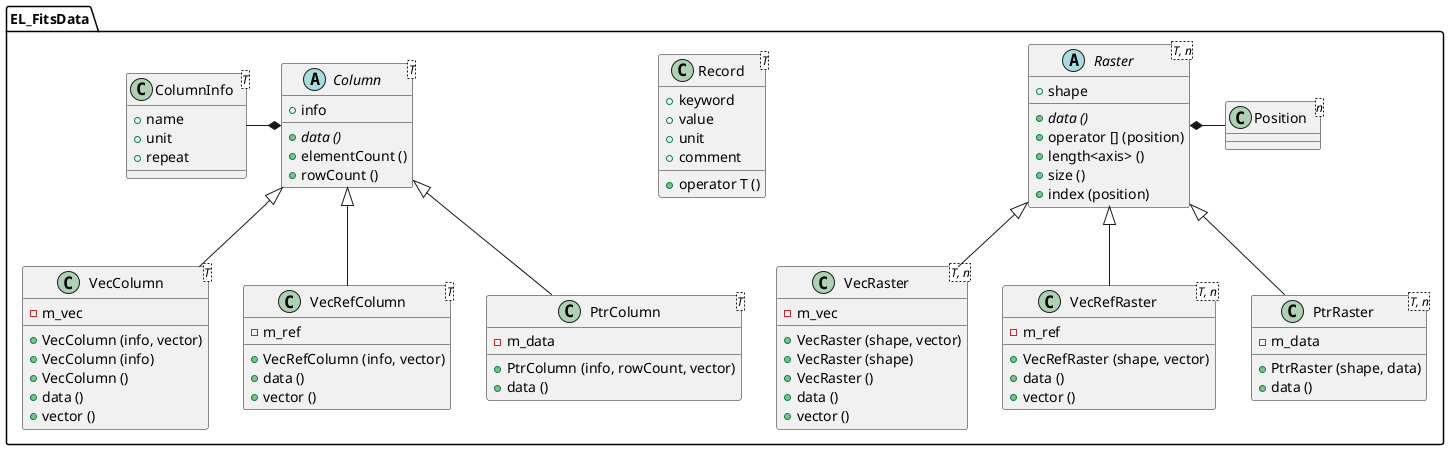 @startuml

package EL_FitsData {

Raster <|-- VecRaster
Raster <|-- VecRefRaster
Raster <|-- PtrRaster
Raster *- Position

Record -[hidden] Record

Column <|-- VecColumn
Column <|-- VecRefColumn
Column <|-- PtrColumn
ColumnInfo -* Column

class Position<n> {
}

abstract class Raster<T, n> {
+ shape
+ {abstract} data ()
+ operator [] (position)
+ length<axis> ()
+ size ()
+ index (position)
}

class VecRaster<T, n> {
- m_vec
+ VecRaster (shape, vector)
+ VecRaster (shape)
+ VecRaster ()
+ data ()
+ vector ()
}

class VecRefRaster<T, n> {
- m_ref
+ VecRefRaster (shape, vector)
+ data ()
+ vector ()
}

class PtrRaster<T, n> {
- m_data
+ PtrRaster (shape, data)
+ data ()
}

class Record<T> {
+ keyword
+ value
+ unit
+ comment
+ operator T ()
}

class ColumnInfo<T> {
+ name
+ unit
+ repeat
}

abstract class Column<T> {
+ info
+ {abstract} data ()
+ elementCount ()
+ rowCount ()
}

class VecColumn<T> {
- m_vec
+ VecColumn (info, vector)
+ VecColumn (info)
+ VecColumn ()
+ data ()
+ vector ()
}

class VecRefColumn<T> {
- m_ref
+ VecRefColumn (info, vector)
+ data ()
+ vector ()
}

class PtrColumn<T> {
- m_data
+ PtrColumn (info, rowCount, vector)
+ data ()
}

}

@enduml
